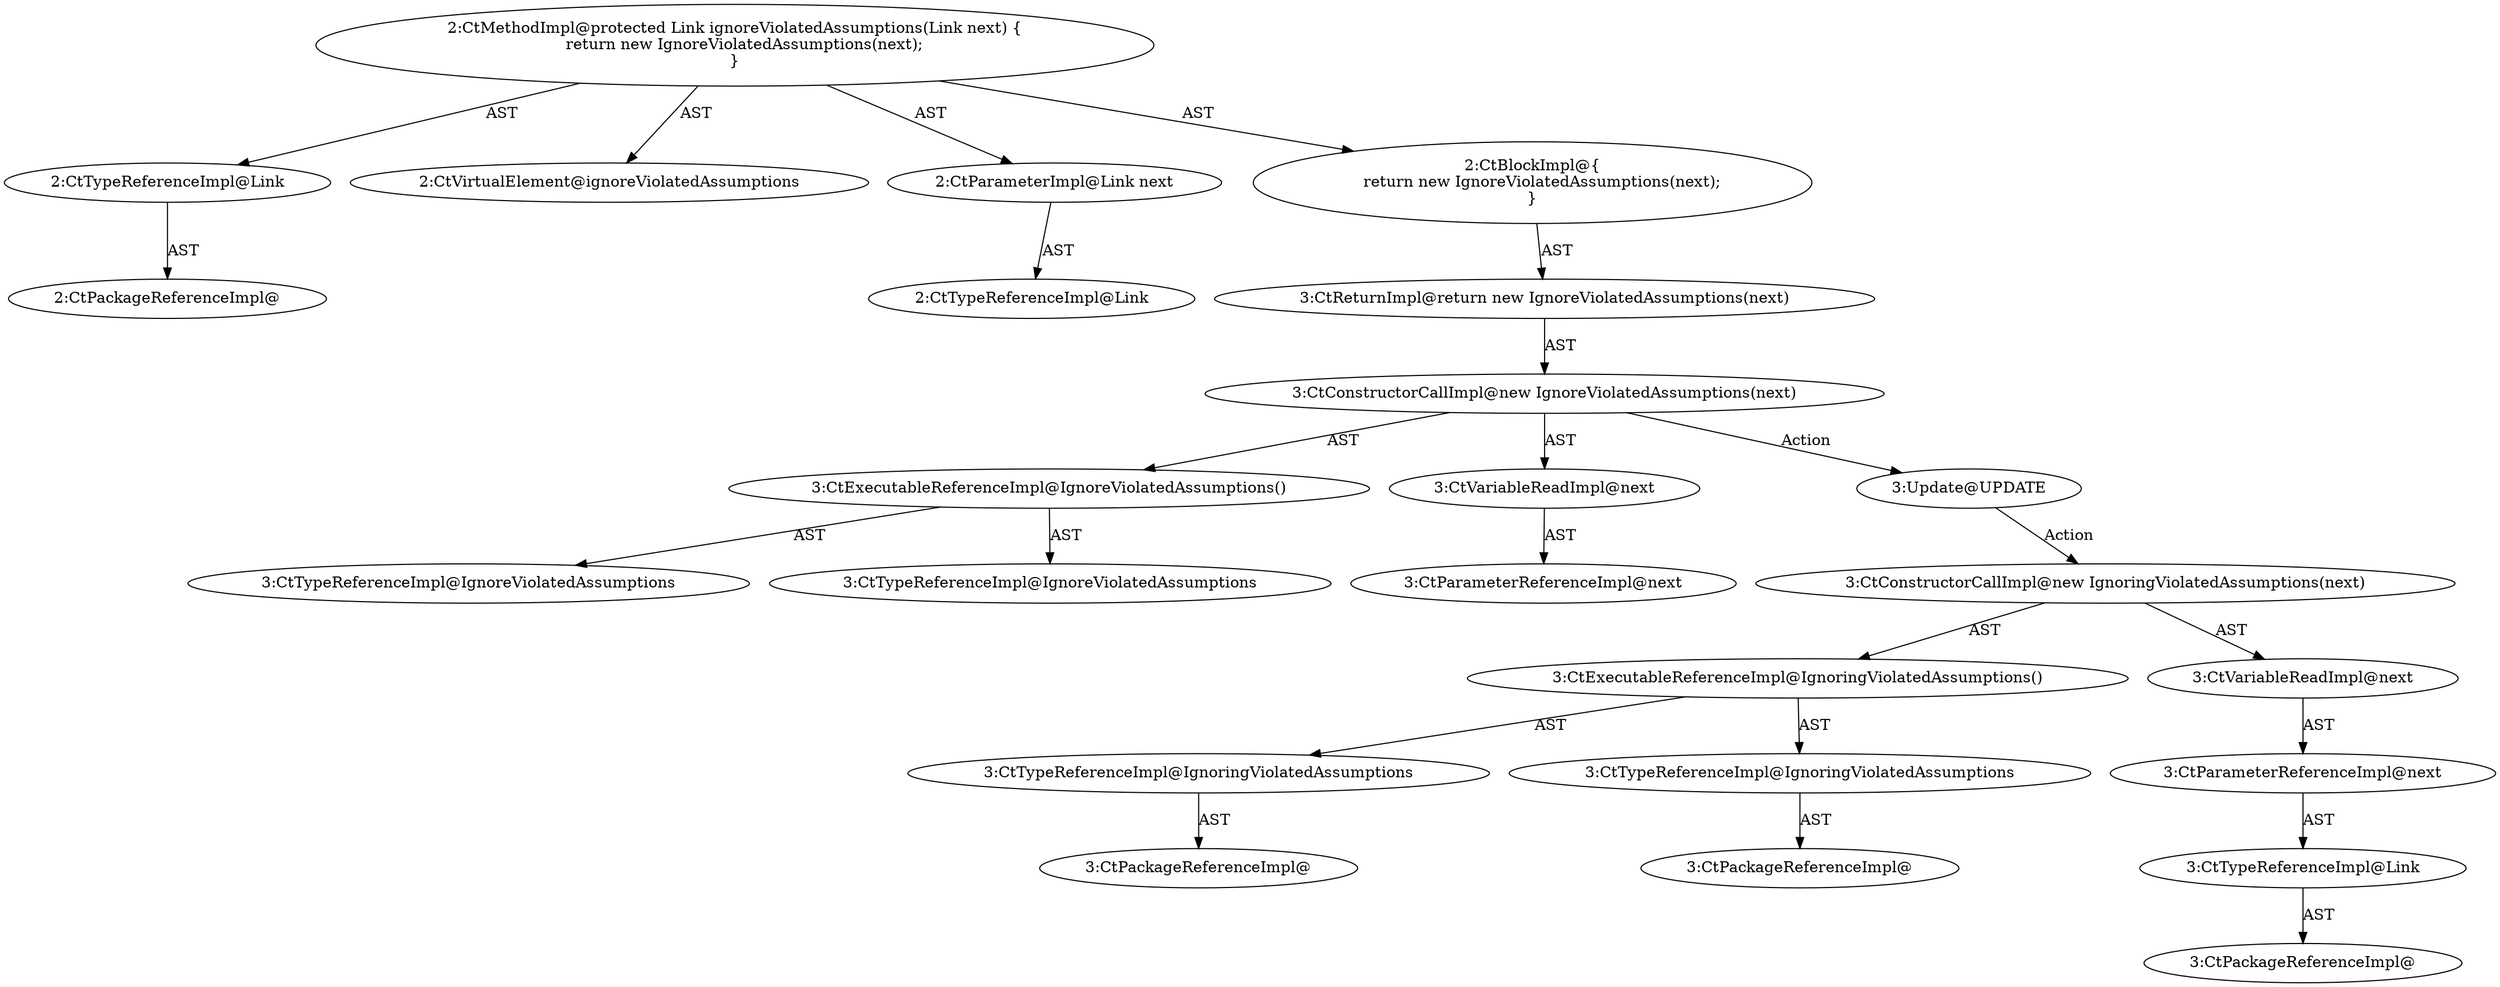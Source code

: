 digraph "ignoreViolatedAssumptions#?,Link" {
0 [label="2:CtTypeReferenceImpl@Link" shape=ellipse]
1 [label="2:CtPackageReferenceImpl@" shape=ellipse]
2 [label="2:CtVirtualElement@ignoreViolatedAssumptions" shape=ellipse]
3 [label="2:CtParameterImpl@Link next" shape=ellipse]
4 [label="2:CtTypeReferenceImpl@Link" shape=ellipse]
5 [label="3:CtExecutableReferenceImpl@IgnoreViolatedAssumptions()" shape=ellipse]
6 [label="3:CtTypeReferenceImpl@IgnoreViolatedAssumptions" shape=ellipse]
7 [label="3:CtTypeReferenceImpl@IgnoreViolatedAssumptions" shape=ellipse]
8 [label="3:CtVariableReadImpl@next" shape=ellipse]
9 [label="3:CtParameterReferenceImpl@next" shape=ellipse]
10 [label="3:CtConstructorCallImpl@new IgnoreViolatedAssumptions(next)" shape=ellipse]
11 [label="3:CtReturnImpl@return new IgnoreViolatedAssumptions(next)" shape=ellipse]
12 [label="2:CtBlockImpl@\{
    return new IgnoreViolatedAssumptions(next);
\}" shape=ellipse]
13 [label="2:CtMethodImpl@protected Link ignoreViolatedAssumptions(Link next) \{
    return new IgnoreViolatedAssumptions(next);
\}" shape=ellipse]
14 [label="3:Update@UPDATE" shape=ellipse]
15 [label="3:CtPackageReferenceImpl@" shape=ellipse]
16 [label="3:CtTypeReferenceImpl@IgnoringViolatedAssumptions" shape=ellipse]
17 [label="3:CtPackageReferenceImpl@" shape=ellipse]
18 [label="3:CtTypeReferenceImpl@IgnoringViolatedAssumptions" shape=ellipse]
19 [label="3:CtExecutableReferenceImpl@IgnoringViolatedAssumptions()" shape=ellipse]
20 [label="3:CtPackageReferenceImpl@" shape=ellipse]
21 [label="3:CtTypeReferenceImpl@Link" shape=ellipse]
22 [label="3:CtParameterReferenceImpl@next" shape=ellipse]
23 [label="3:CtVariableReadImpl@next" shape=ellipse]
24 [label="3:CtConstructorCallImpl@new IgnoringViolatedAssumptions(next)" shape=ellipse]
0 -> 1 [label="AST"];
3 -> 4 [label="AST"];
5 -> 6 [label="AST"];
5 -> 7 [label="AST"];
8 -> 9 [label="AST"];
10 -> 5 [label="AST"];
10 -> 8 [label="AST"];
10 -> 14 [label="Action"];
11 -> 10 [label="AST"];
12 -> 11 [label="AST"];
13 -> 2 [label="AST"];
13 -> 0 [label="AST"];
13 -> 3 [label="AST"];
13 -> 12 [label="AST"];
14 -> 24 [label="Action"];
16 -> 15 [label="AST"];
18 -> 17 [label="AST"];
19 -> 16 [label="AST"];
19 -> 18 [label="AST"];
21 -> 20 [label="AST"];
22 -> 21 [label="AST"];
23 -> 22 [label="AST"];
24 -> 19 [label="AST"];
24 -> 23 [label="AST"];
}